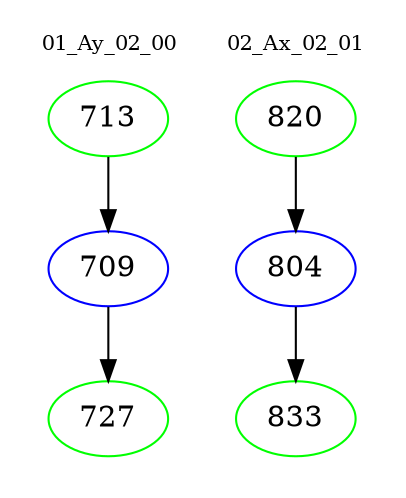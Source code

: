 digraph{
subgraph cluster_0 {
color = white
label = "01_Ay_02_00";
fontsize=10;
T0_713 [label="713", color="green"]
T0_713 -> T0_709 [color="black"]
T0_709 [label="709", color="blue"]
T0_709 -> T0_727 [color="black"]
T0_727 [label="727", color="green"]
}
subgraph cluster_1 {
color = white
label = "02_Ax_02_01";
fontsize=10;
T1_820 [label="820", color="green"]
T1_820 -> T1_804 [color="black"]
T1_804 [label="804", color="blue"]
T1_804 -> T1_833 [color="black"]
T1_833 [label="833", color="green"]
}
}

